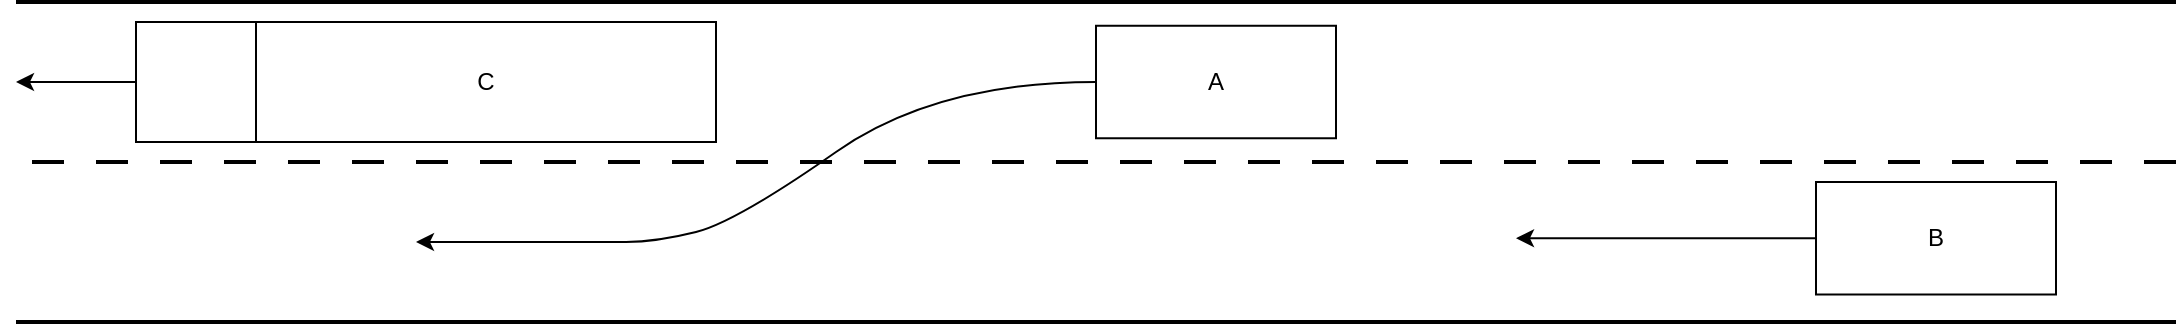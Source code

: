 <mxfile version="24.7.5">
  <diagram name="Page-1" id="e8bO-fPAVSMX7NT_YjtO">
    <mxGraphModel dx="1288" dy="800" grid="0" gridSize="10" guides="1" tooltips="1" connect="1" arrows="1" fold="1" page="1" pageScale="1" pageWidth="3300" pageHeight="4681" math="0" shadow="0">
      <root>
        <mxCell id="0" />
        <mxCell id="1" parent="0" />
        <mxCell id="IekudQHr_TL996dtl030-3" value="" style="endArrow=none;html=1;rounded=0;strokeWidth=2;strokeColor=default;align=center;verticalAlign=middle;fontFamily=Helvetica;fontSize=11;fontColor=default;labelBackgroundColor=default;" edge="1" parent="1">
          <mxGeometry width="50" height="50" relative="1" as="geometry">
            <mxPoint x="1120" y="120" as="sourcePoint" />
            <mxPoint x="40" y="120" as="targetPoint" />
          </mxGeometry>
        </mxCell>
        <mxCell id="IekudQHr_TL996dtl030-15" style="edgeStyle=orthogonalEdgeStyle;rounded=0;orthogonalLoop=1;jettySize=auto;html=1;exitX=0.5;exitY=1;exitDx=0;exitDy=0;" edge="1" parent="1" source="IekudQHr_TL996dtl030-4">
          <mxGeometry relative="1" as="geometry">
            <mxPoint x="40" y="160" as="targetPoint" />
          </mxGeometry>
        </mxCell>
        <mxCell id="IekudQHr_TL996dtl030-4" value="" style="rounded=0;whiteSpace=wrap;html=1;rotation=90;" vertex="1" parent="1">
          <mxGeometry x="100" y="130" width="60" height="60" as="geometry" />
        </mxCell>
        <mxCell id="IekudQHr_TL996dtl030-5" value="C" style="rounded=0;whiteSpace=wrap;html=1;rotation=0;" vertex="1" parent="1">
          <mxGeometry x="160" y="130" width="230" height="60" as="geometry" />
        </mxCell>
        <mxCell id="IekudQHr_TL996dtl030-6" value="A" style="rounded=0;whiteSpace=wrap;html=1;rotation=0;" vertex="1" parent="1">
          <mxGeometry x="580" y="131.88" width="120" height="56.25" as="geometry" />
        </mxCell>
        <mxCell id="IekudQHr_TL996dtl030-9" value="" style="endArrow=none;html=1;rounded=0;strokeWidth=2;strokeColor=default;align=center;verticalAlign=middle;fontFamily=Helvetica;fontSize=11;fontColor=default;labelBackgroundColor=default;dashed=1;dashPattern=8 8;" edge="1" parent="1">
          <mxGeometry width="50" height="50" relative="1" as="geometry">
            <mxPoint x="1120" y="200" as="sourcePoint" />
            <mxPoint x="40" y="200" as="targetPoint" />
          </mxGeometry>
        </mxCell>
        <mxCell id="IekudQHr_TL996dtl030-10" value="" style="endArrow=none;html=1;rounded=0;strokeWidth=2;strokeColor=default;align=center;verticalAlign=middle;fontFamily=Helvetica;fontSize=11;fontColor=default;labelBackgroundColor=default;" edge="1" parent="1">
          <mxGeometry width="50" height="50" relative="1" as="geometry">
            <mxPoint x="1120" y="280" as="sourcePoint" />
            <mxPoint x="40" y="280" as="targetPoint" />
          </mxGeometry>
        </mxCell>
        <mxCell id="IekudQHr_TL996dtl030-14" style="edgeStyle=orthogonalEdgeStyle;rounded=0;orthogonalLoop=1;jettySize=auto;html=1;" edge="1" parent="1" source="IekudQHr_TL996dtl030-12">
          <mxGeometry relative="1" as="geometry">
            <mxPoint x="790" y="238.125" as="targetPoint" />
          </mxGeometry>
        </mxCell>
        <mxCell id="IekudQHr_TL996dtl030-12" value="B" style="rounded=0;whiteSpace=wrap;html=1;rotation=0;" vertex="1" parent="1">
          <mxGeometry x="940" y="210" width="120" height="56.25" as="geometry" />
        </mxCell>
        <mxCell id="IekudQHr_TL996dtl030-13" value="" style="curved=1;endArrow=classic;html=1;rounded=0;exitX=0;exitY=0.5;exitDx=0;exitDy=0;" edge="1" parent="1" source="IekudQHr_TL996dtl030-6">
          <mxGeometry width="50" height="50" relative="1" as="geometry">
            <mxPoint x="230" y="440" as="sourcePoint" />
            <mxPoint x="240" y="240" as="targetPoint" />
            <Array as="points">
              <mxPoint x="500" y="160" />
              <mxPoint x="400" y="230" />
              <mxPoint x="360" y="240" />
              <mxPoint x="330" y="240" />
              <mxPoint x="250" y="240" />
            </Array>
          </mxGeometry>
        </mxCell>
      </root>
    </mxGraphModel>
  </diagram>
</mxfile>
